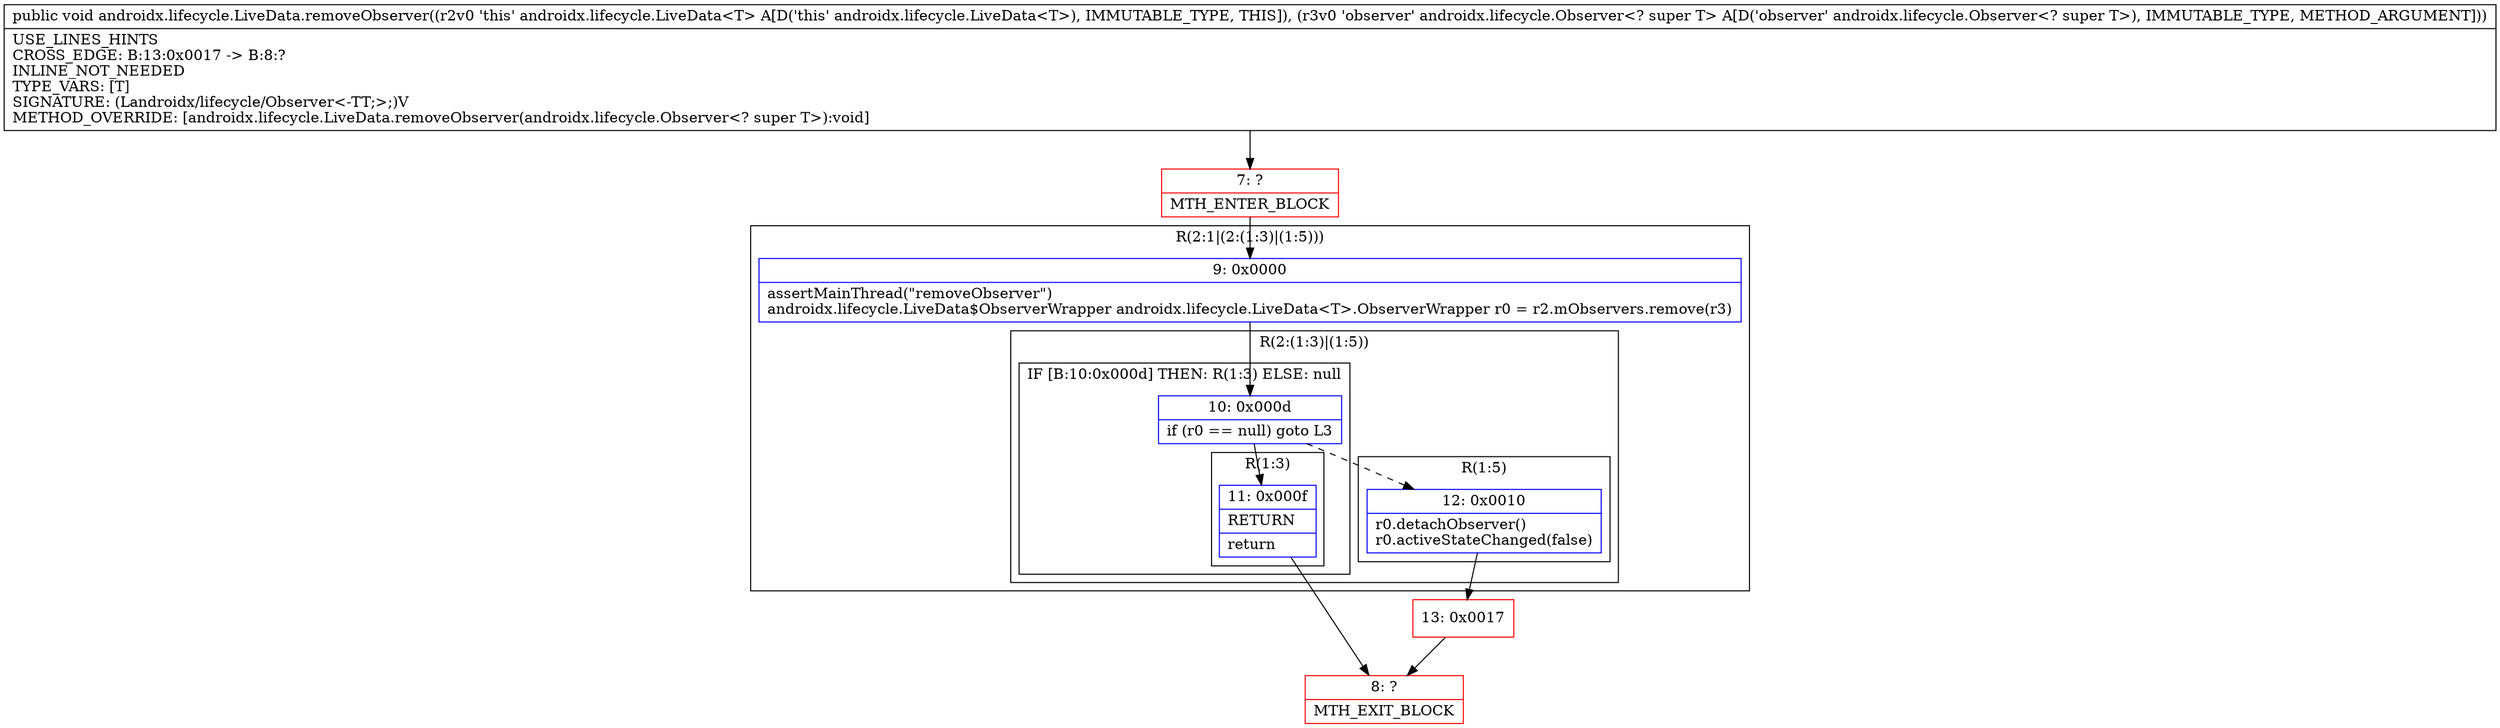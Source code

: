 digraph "CFG forandroidx.lifecycle.LiveData.removeObserver(Landroidx\/lifecycle\/Observer;)V" {
subgraph cluster_Region_67254297 {
label = "R(2:1|(2:(1:3)|(1:5)))";
node [shape=record,color=blue];
Node_9 [shape=record,label="{9\:\ 0x0000|assertMainThread(\"removeObserver\")\landroidx.lifecycle.LiveData$ObserverWrapper androidx.lifecycle.LiveData\<T\>.ObserverWrapper r0 = r2.mObservers.remove(r3)\l}"];
subgraph cluster_Region_680264819 {
label = "R(2:(1:3)|(1:5))";
node [shape=record,color=blue];
subgraph cluster_IfRegion_1462669322 {
label = "IF [B:10:0x000d] THEN: R(1:3) ELSE: null";
node [shape=record,color=blue];
Node_10 [shape=record,label="{10\:\ 0x000d|if (r0 == null) goto L3\l}"];
subgraph cluster_Region_1939976085 {
label = "R(1:3)";
node [shape=record,color=blue];
Node_11 [shape=record,label="{11\:\ 0x000f|RETURN\l|return\l}"];
}
}
subgraph cluster_Region_1623416662 {
label = "R(1:5)";
node [shape=record,color=blue];
Node_12 [shape=record,label="{12\:\ 0x0010|r0.detachObserver()\lr0.activeStateChanged(false)\l}"];
}
}
}
Node_7 [shape=record,color=red,label="{7\:\ ?|MTH_ENTER_BLOCK\l}"];
Node_8 [shape=record,color=red,label="{8\:\ ?|MTH_EXIT_BLOCK\l}"];
Node_13 [shape=record,color=red,label="{13\:\ 0x0017}"];
MethodNode[shape=record,label="{public void androidx.lifecycle.LiveData.removeObserver((r2v0 'this' androidx.lifecycle.LiveData\<T\> A[D('this' androidx.lifecycle.LiveData\<T\>), IMMUTABLE_TYPE, THIS]), (r3v0 'observer' androidx.lifecycle.Observer\<? super T\> A[D('observer' androidx.lifecycle.Observer\<? super T\>), IMMUTABLE_TYPE, METHOD_ARGUMENT]))  | USE_LINES_HINTS\lCROSS_EDGE: B:13:0x0017 \-\> B:8:?\lINLINE_NOT_NEEDED\lTYPE_VARS: [T]\lSIGNATURE: (Landroidx\/lifecycle\/Observer\<\-TT;\>;)V\lMETHOD_OVERRIDE: [androidx.lifecycle.LiveData.removeObserver(androidx.lifecycle.Observer\<? super T\>):void]\l}"];
MethodNode -> Node_7;Node_9 -> Node_10;
Node_10 -> Node_11;
Node_10 -> Node_12[style=dashed];
Node_11 -> Node_8;
Node_12 -> Node_13;
Node_7 -> Node_9;
Node_13 -> Node_8;
}

